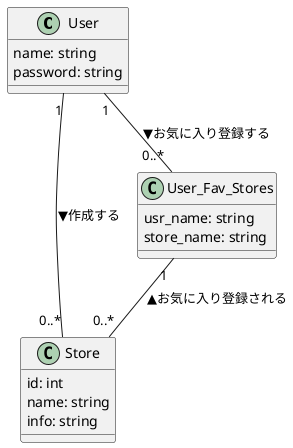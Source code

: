   
@startuml


class User{
    name: string
    password: string
    }

class Store{
    id: int
    name: string
    info: string
}

class User_Fav_Stores{
    usr_name: string
    store_name: string

}






User "1"--"0..*" Store :▼作成する
User"1"--"0..*" User_Fav_Stores :▼お気に入り登録する
User_Fav_Stores"1"--"0..*" Store :▲お気に入り登録される


@enduml